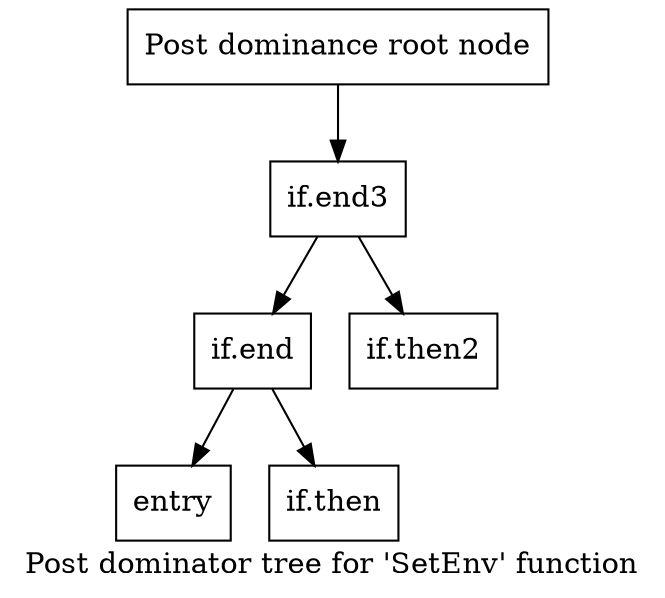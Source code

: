digraph "Post dominator tree for 'SetEnv' function" {
	label="Post dominator tree for 'SetEnv' function";

	Node0xd10fd0 [shape=record,label="{Post dominance root node}"];
	Node0xd10fd0 -> Node0xd89aa0;
	Node0xd89aa0 [shape=record,label="{if.end3}"];
	Node0xd89aa0 -> Node0xd31790;
	Node0xd89aa0 -> Node0xd59c20;
	Node0xd31790 [shape=record,label="{if.end}"];
	Node0xd31790 -> Node0xd32410;
	Node0xd31790 -> Node0xdafbc0;
	Node0xd32410 [shape=record,label="{entry}"];
	Node0xdafbc0 [shape=record,label="{if.then}"];
	Node0xd59c20 [shape=record,label="{if.then2}"];
}
